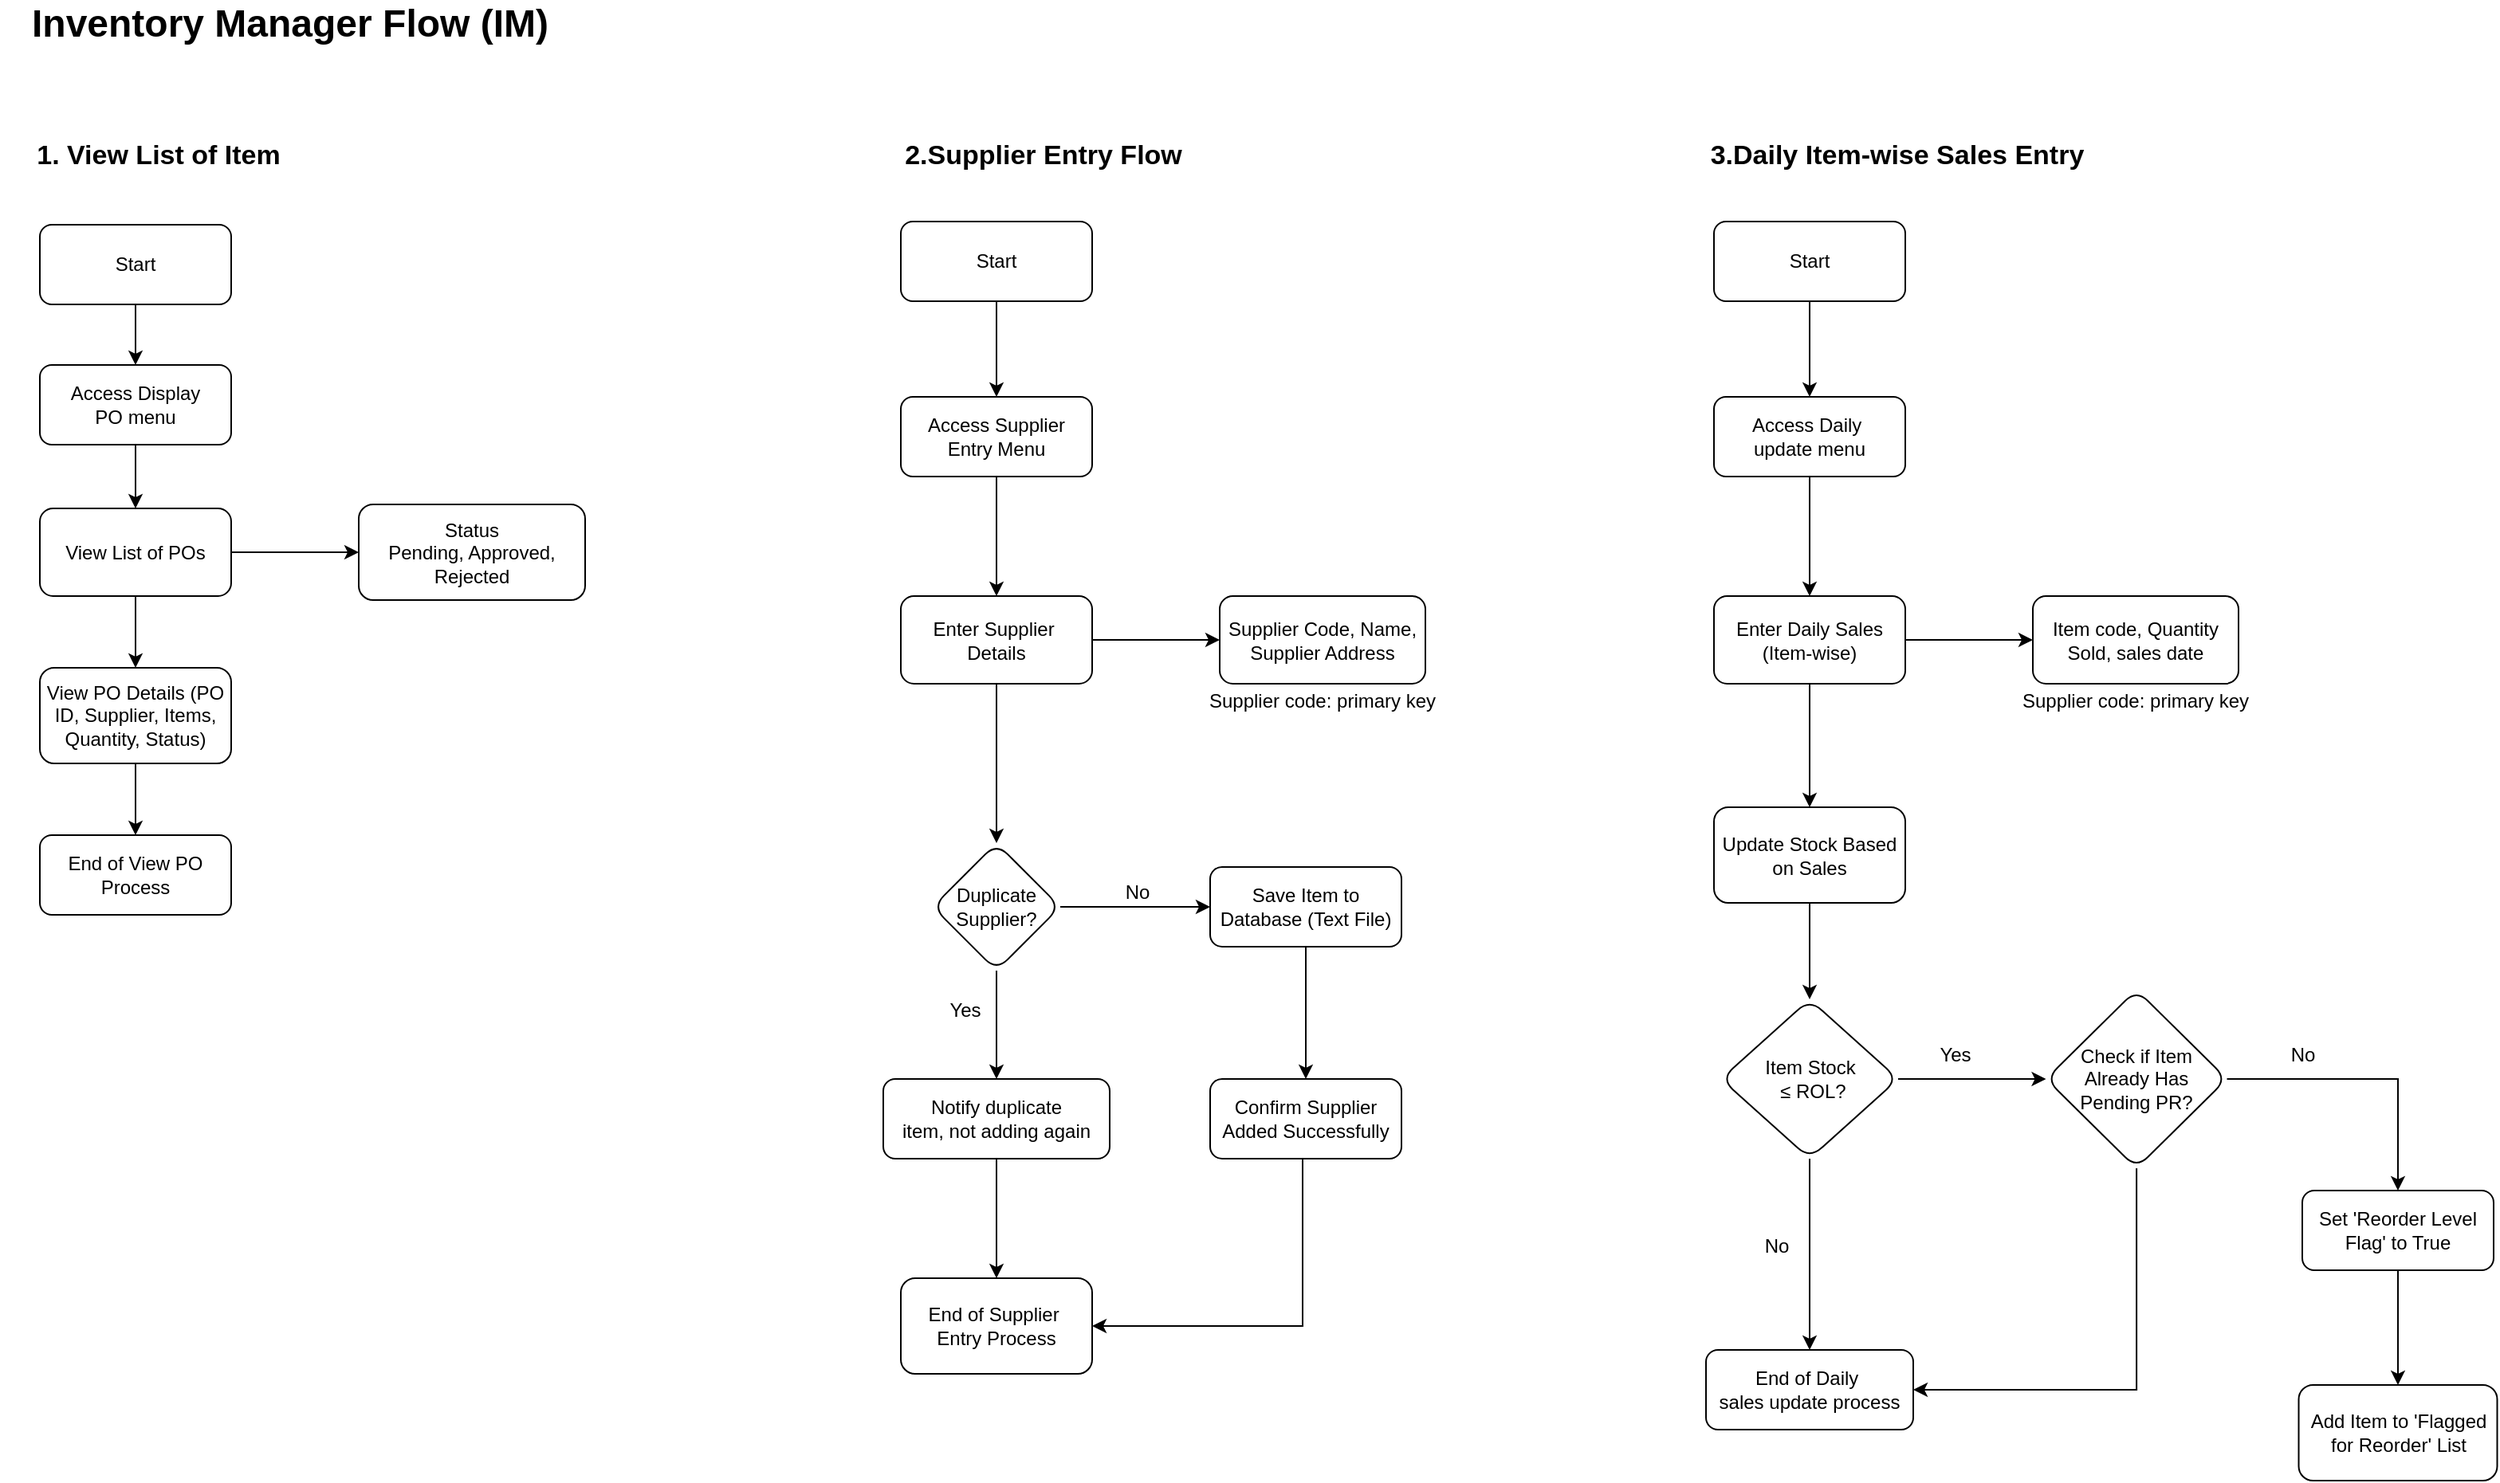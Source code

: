 <mxfile version="26.2.12">
  <diagram id="C5RBs43oDa-KdzZeNtuy" name="Page-1">
    <mxGraphModel dx="1392" dy="749" grid="1" gridSize="10" guides="1" tooltips="1" connect="1" arrows="1" fold="1" page="1" pageScale="1" pageWidth="827" pageHeight="1169" math="0" shadow="0">
      <root>
        <mxCell id="WIyWlLk6GJQsqaUBKTNV-0" />
        <mxCell id="WIyWlLk6GJQsqaUBKTNV-1" parent="WIyWlLk6GJQsqaUBKTNV-0" />
        <mxCell id="-MKiW82hEy8pqDACP7KJ-0" value="Inventory Manager Flow (IM)" style="text;html=1;align=center;verticalAlign=middle;whiteSpace=wrap;rounded=0;fontSize=24;fontStyle=1" vertex="1" parent="WIyWlLk6GJQsqaUBKTNV-1">
          <mxGeometry x="36" y="51" width="364" height="30" as="geometry" />
        </mxCell>
        <mxCell id="-MKiW82hEy8pqDACP7KJ-1" value="1. View List of Item" style="text;html=1;align=center;verticalAlign=middle;whiteSpace=wrap;rounded=0;fontSize=17;fontStyle=1" vertex="1" parent="WIyWlLk6GJQsqaUBKTNV-1">
          <mxGeometry x="43" y="134" width="185" height="30" as="geometry" />
        </mxCell>
        <mxCell id="-MKiW82hEy8pqDACP7KJ-24" value="2.Supplier Entry Flow" style="text;html=1;align=center;verticalAlign=middle;whiteSpace=wrap;rounded=0;fontSize=17;fontStyle=1" vertex="1" parent="WIyWlLk6GJQsqaUBKTNV-1">
          <mxGeometry x="598" y="134" width="185" height="30" as="geometry" />
        </mxCell>
        <mxCell id="-MKiW82hEy8pqDACP7KJ-25" value="" style="edgeStyle=orthogonalEdgeStyle;rounded=0;orthogonalLoop=1;jettySize=auto;html=1;" edge="1" parent="WIyWlLk6GJQsqaUBKTNV-1" source="-MKiW82hEy8pqDACP7KJ-26" target="-MKiW82hEy8pqDACP7KJ-28">
          <mxGeometry relative="1" as="geometry" />
        </mxCell>
        <mxCell id="-MKiW82hEy8pqDACP7KJ-26" value="Start" style="rounded=1;whiteSpace=wrap;html=1;" vertex="1" parent="WIyWlLk6GJQsqaUBKTNV-1">
          <mxGeometry x="601" y="190" width="120" height="50" as="geometry" />
        </mxCell>
        <mxCell id="-MKiW82hEy8pqDACP7KJ-27" value="" style="edgeStyle=orthogonalEdgeStyle;rounded=0;orthogonalLoop=1;jettySize=auto;html=1;" edge="1" parent="WIyWlLk6GJQsqaUBKTNV-1" source="-MKiW82hEy8pqDACP7KJ-28" target="-MKiW82hEy8pqDACP7KJ-31">
          <mxGeometry relative="1" as="geometry" />
        </mxCell>
        <mxCell id="-MKiW82hEy8pqDACP7KJ-28" value="Access Supplier&lt;div&gt;Entry Menu&lt;/div&gt;" style="whiteSpace=wrap;html=1;rounded=1;" vertex="1" parent="WIyWlLk6GJQsqaUBKTNV-1">
          <mxGeometry x="601" y="300" width="120" height="50" as="geometry" />
        </mxCell>
        <mxCell id="-MKiW82hEy8pqDACP7KJ-29" value="" style="edgeStyle=orthogonalEdgeStyle;rounded=0;orthogonalLoop=1;jettySize=auto;html=1;" edge="1" parent="WIyWlLk6GJQsqaUBKTNV-1" source="-MKiW82hEy8pqDACP7KJ-31" target="-MKiW82hEy8pqDACP7KJ-32">
          <mxGeometry relative="1" as="geometry" />
        </mxCell>
        <mxCell id="-MKiW82hEy8pqDACP7KJ-30" value="" style="edgeStyle=orthogonalEdgeStyle;rounded=0;orthogonalLoop=1;jettySize=auto;html=1;" edge="1" parent="WIyWlLk6GJQsqaUBKTNV-1" source="-MKiW82hEy8pqDACP7KJ-31" target="-MKiW82hEy8pqDACP7KJ-36">
          <mxGeometry relative="1" as="geometry" />
        </mxCell>
        <mxCell id="-MKiW82hEy8pqDACP7KJ-31" value="Enter Supplier&amp;nbsp;&lt;div&gt;Details&lt;/div&gt;" style="whiteSpace=wrap;html=1;rounded=1;" vertex="1" parent="WIyWlLk6GJQsqaUBKTNV-1">
          <mxGeometry x="601" y="425" width="120" height="55" as="geometry" />
        </mxCell>
        <mxCell id="-MKiW82hEy8pqDACP7KJ-32" value="Supplier Code, Name, Supplier Address" style="whiteSpace=wrap;html=1;rounded=1;" vertex="1" parent="WIyWlLk6GJQsqaUBKTNV-1">
          <mxGeometry x="801" y="425" width="129" height="55" as="geometry" />
        </mxCell>
        <mxCell id="-MKiW82hEy8pqDACP7KJ-33" value="Supplier code: primary key" style="text;html=1;align=center;verticalAlign=middle;resizable=0;points=[];autosize=1;strokeColor=none;fillColor=none;" vertex="1" parent="WIyWlLk6GJQsqaUBKTNV-1">
          <mxGeometry x="780" y="476" width="170" height="30" as="geometry" />
        </mxCell>
        <mxCell id="-MKiW82hEy8pqDACP7KJ-34" value="" style="edgeStyle=orthogonalEdgeStyle;rounded=0;orthogonalLoop=1;jettySize=auto;html=1;" edge="1" parent="WIyWlLk6GJQsqaUBKTNV-1" source="-MKiW82hEy8pqDACP7KJ-36" target="-MKiW82hEy8pqDACP7KJ-38">
          <mxGeometry relative="1" as="geometry" />
        </mxCell>
        <mxCell id="-MKiW82hEy8pqDACP7KJ-35" value="" style="edgeStyle=orthogonalEdgeStyle;rounded=0;orthogonalLoop=1;jettySize=auto;html=1;" edge="1" parent="WIyWlLk6GJQsqaUBKTNV-1" source="-MKiW82hEy8pqDACP7KJ-36" target="-MKiW82hEy8pqDACP7KJ-44">
          <mxGeometry relative="1" as="geometry" />
        </mxCell>
        <mxCell id="-MKiW82hEy8pqDACP7KJ-36" value="Duplicate&lt;div&gt;Supplier?&lt;/div&gt;" style="rhombus;whiteSpace=wrap;html=1;rounded=1;" vertex="1" parent="WIyWlLk6GJQsqaUBKTNV-1">
          <mxGeometry x="621" y="580" width="80" height="80" as="geometry" />
        </mxCell>
        <mxCell id="-MKiW82hEy8pqDACP7KJ-37" value="" style="edgeStyle=orthogonalEdgeStyle;rounded=0;orthogonalLoop=1;jettySize=auto;html=1;" edge="1" parent="WIyWlLk6GJQsqaUBKTNV-1" source="-MKiW82hEy8pqDACP7KJ-38" target="-MKiW82hEy8pqDACP7KJ-40">
          <mxGeometry relative="1" as="geometry" />
        </mxCell>
        <mxCell id="-MKiW82hEy8pqDACP7KJ-38" value="Save Item to Database (Text File)" style="whiteSpace=wrap;html=1;rounded=1;" vertex="1" parent="WIyWlLk6GJQsqaUBKTNV-1">
          <mxGeometry x="795" y="595" width="120" height="50" as="geometry" />
        </mxCell>
        <mxCell id="-MKiW82hEy8pqDACP7KJ-39" style="edgeStyle=orthogonalEdgeStyle;rounded=0;orthogonalLoop=1;jettySize=auto;html=1;entryX=1;entryY=0.5;entryDx=0;entryDy=0;" edge="1" parent="WIyWlLk6GJQsqaUBKTNV-1" source="-MKiW82hEy8pqDACP7KJ-40" target="-MKiW82hEy8pqDACP7KJ-45">
          <mxGeometry relative="1" as="geometry">
            <Array as="points">
              <mxPoint x="853" y="883" />
            </Array>
          </mxGeometry>
        </mxCell>
        <mxCell id="-MKiW82hEy8pqDACP7KJ-40" value="Confirm Supplier Added Successfully" style="whiteSpace=wrap;html=1;rounded=1;" vertex="1" parent="WIyWlLk6GJQsqaUBKTNV-1">
          <mxGeometry x="795" y="728" width="120" height="50" as="geometry" />
        </mxCell>
        <mxCell id="-MKiW82hEy8pqDACP7KJ-41" value="No" style="text;html=1;align=center;verticalAlign=middle;resizable=0;points=[];autosize=1;strokeColor=none;fillColor=none;" vertex="1" parent="WIyWlLk6GJQsqaUBKTNV-1">
          <mxGeometry x="729" y="596" width="40" height="30" as="geometry" />
        </mxCell>
        <mxCell id="-MKiW82hEy8pqDACP7KJ-42" value="Yes" style="text;html=1;align=center;verticalAlign=middle;resizable=0;points=[];autosize=1;strokeColor=none;fillColor=none;" vertex="1" parent="WIyWlLk6GJQsqaUBKTNV-1">
          <mxGeometry x="621" y="670" width="40" height="30" as="geometry" />
        </mxCell>
        <mxCell id="-MKiW82hEy8pqDACP7KJ-43" value="" style="edgeStyle=orthogonalEdgeStyle;rounded=0;orthogonalLoop=1;jettySize=auto;html=1;" edge="1" parent="WIyWlLk6GJQsqaUBKTNV-1" source="-MKiW82hEy8pqDACP7KJ-44" target="-MKiW82hEy8pqDACP7KJ-45">
          <mxGeometry relative="1" as="geometry" />
        </mxCell>
        <mxCell id="-MKiW82hEy8pqDACP7KJ-44" value="Notify duplicate&lt;div&gt;item, not adding again&lt;/div&gt;" style="whiteSpace=wrap;html=1;rounded=1;" vertex="1" parent="WIyWlLk6GJQsqaUBKTNV-1">
          <mxGeometry x="590" y="728" width="142" height="50" as="geometry" />
        </mxCell>
        <mxCell id="-MKiW82hEy8pqDACP7KJ-45" value="End of Supplier&amp;nbsp;&lt;div&gt;Entry Process&lt;/div&gt;" style="whiteSpace=wrap;html=1;rounded=1;" vertex="1" parent="WIyWlLk6GJQsqaUBKTNV-1">
          <mxGeometry x="601" y="853" width="120" height="60" as="geometry" />
        </mxCell>
        <mxCell id="-MKiW82hEy8pqDACP7KJ-46" value="3.Daily Item-wise Sales Entry" style="text;html=1;align=center;verticalAlign=middle;whiteSpace=wrap;rounded=0;fontSize=17;fontStyle=1" vertex="1" parent="WIyWlLk6GJQsqaUBKTNV-1">
          <mxGeometry x="1095" y="134" width="262" height="30" as="geometry" />
        </mxCell>
        <mxCell id="-MKiW82hEy8pqDACP7KJ-47" value="" style="edgeStyle=orthogonalEdgeStyle;rounded=0;orthogonalLoop=1;jettySize=auto;html=1;" edge="1" parent="WIyWlLk6GJQsqaUBKTNV-1" source="-MKiW82hEy8pqDACP7KJ-48" target="-MKiW82hEy8pqDACP7KJ-50">
          <mxGeometry relative="1" as="geometry" />
        </mxCell>
        <mxCell id="-MKiW82hEy8pqDACP7KJ-48" value="Start" style="rounded=1;whiteSpace=wrap;html=1;" vertex="1" parent="WIyWlLk6GJQsqaUBKTNV-1">
          <mxGeometry x="1111" y="190" width="120" height="50" as="geometry" />
        </mxCell>
        <mxCell id="-MKiW82hEy8pqDACP7KJ-49" value="" style="edgeStyle=orthogonalEdgeStyle;rounded=0;orthogonalLoop=1;jettySize=auto;html=1;" edge="1" parent="WIyWlLk6GJQsqaUBKTNV-1" source="-MKiW82hEy8pqDACP7KJ-50" target="-MKiW82hEy8pqDACP7KJ-53">
          <mxGeometry relative="1" as="geometry" />
        </mxCell>
        <mxCell id="-MKiW82hEy8pqDACP7KJ-50" value="Access Daily&amp;nbsp;&lt;div&gt;update m&lt;span style=&quot;background-color: transparent;&quot;&gt;enu&lt;/span&gt;&lt;/div&gt;" style="whiteSpace=wrap;html=1;rounded=1;" vertex="1" parent="WIyWlLk6GJQsqaUBKTNV-1">
          <mxGeometry x="1111" y="300" width="120" height="50" as="geometry" />
        </mxCell>
        <mxCell id="-MKiW82hEy8pqDACP7KJ-51" value="" style="edgeStyle=orthogonalEdgeStyle;rounded=0;orthogonalLoop=1;jettySize=auto;html=1;" edge="1" parent="WIyWlLk6GJQsqaUBKTNV-1" source="-MKiW82hEy8pqDACP7KJ-53" target="-MKiW82hEy8pqDACP7KJ-54">
          <mxGeometry relative="1" as="geometry" />
        </mxCell>
        <mxCell id="-MKiW82hEy8pqDACP7KJ-52" value="" style="edgeStyle=orthogonalEdgeStyle;rounded=0;orthogonalLoop=1;jettySize=auto;html=1;" edge="1" parent="WIyWlLk6GJQsqaUBKTNV-1" source="-MKiW82hEy8pqDACP7KJ-53" target="-MKiW82hEy8pqDACP7KJ-67">
          <mxGeometry relative="1" as="geometry" />
        </mxCell>
        <mxCell id="-MKiW82hEy8pqDACP7KJ-53" value="Enter Daily Sales (Item-wise)" style="whiteSpace=wrap;html=1;rounded=1;" vertex="1" parent="WIyWlLk6GJQsqaUBKTNV-1">
          <mxGeometry x="1111" y="425" width="120" height="55" as="geometry" />
        </mxCell>
        <mxCell id="-MKiW82hEy8pqDACP7KJ-54" value="Item code, Quantity Sold, sales date" style="whiteSpace=wrap;html=1;rounded=1;" vertex="1" parent="WIyWlLk6GJQsqaUBKTNV-1">
          <mxGeometry x="1311" y="425" width="129" height="55" as="geometry" />
        </mxCell>
        <mxCell id="-MKiW82hEy8pqDACP7KJ-55" value="Supplier code: primary key" style="text;html=1;align=center;verticalAlign=middle;resizable=0;points=[];autosize=1;strokeColor=none;fillColor=none;" vertex="1" parent="WIyWlLk6GJQsqaUBKTNV-1">
          <mxGeometry x="1290" y="476" width="170" height="30" as="geometry" />
        </mxCell>
        <mxCell id="-MKiW82hEy8pqDACP7KJ-56" value="" style="edgeStyle=orthogonalEdgeStyle;rounded=0;orthogonalLoop=1;jettySize=auto;html=1;" edge="1" parent="WIyWlLk6GJQsqaUBKTNV-1" source="-MKiW82hEy8pqDACP7KJ-58" target="-MKiW82hEy8pqDACP7KJ-63">
          <mxGeometry relative="1" as="geometry" />
        </mxCell>
        <mxCell id="-MKiW82hEy8pqDACP7KJ-57" value="" style="edgeStyle=orthogonalEdgeStyle;rounded=0;orthogonalLoop=1;jettySize=auto;html=1;" edge="1" parent="WIyWlLk6GJQsqaUBKTNV-1" source="-MKiW82hEy8pqDACP7KJ-58" target="-MKiW82hEy8pqDACP7KJ-70">
          <mxGeometry relative="1" as="geometry" />
        </mxCell>
        <mxCell id="-MKiW82hEy8pqDACP7KJ-58" value="Item Stock&lt;div&gt;&amp;nbsp;≤ ROL?&lt;/div&gt;" style="rhombus;whiteSpace=wrap;html=1;rounded=1;" vertex="1" parent="WIyWlLk6GJQsqaUBKTNV-1">
          <mxGeometry x="1115.5" y="678" width="111" height="100" as="geometry" />
        </mxCell>
        <mxCell id="-MKiW82hEy8pqDACP7KJ-59" style="edgeStyle=orthogonalEdgeStyle;rounded=0;orthogonalLoop=1;jettySize=auto;html=1;entryX=0.5;entryY=0;entryDx=0;entryDy=0;" edge="1" parent="WIyWlLk6GJQsqaUBKTNV-1" source="-MKiW82hEy8pqDACP7KJ-60" target="-MKiW82hEy8pqDACP7KJ-64">
          <mxGeometry relative="1" as="geometry" />
        </mxCell>
        <mxCell id="-MKiW82hEy8pqDACP7KJ-60" value="Set &#39;Reorder Level Flag&#39;&amp;nbsp;&lt;span style=&quot;background-color: transparent;&quot;&gt;to True&lt;/span&gt;" style="whiteSpace=wrap;html=1;rounded=1;" vertex="1" parent="WIyWlLk6GJQsqaUBKTNV-1">
          <mxGeometry x="1480" y="798" width="120" height="50" as="geometry" />
        </mxCell>
        <mxCell id="-MKiW82hEy8pqDACP7KJ-61" value="Yes" style="text;html=1;align=center;verticalAlign=middle;resizable=0;points=[];autosize=1;strokeColor=none;fillColor=none;" vertex="1" parent="WIyWlLk6GJQsqaUBKTNV-1">
          <mxGeometry x="1242" y="698" width="40" height="30" as="geometry" />
        </mxCell>
        <mxCell id="-MKiW82hEy8pqDACP7KJ-62" value="No" style="text;html=1;align=center;verticalAlign=middle;resizable=0;points=[];autosize=1;strokeColor=none;fillColor=none;" vertex="1" parent="WIyWlLk6GJQsqaUBKTNV-1">
          <mxGeometry x="1130" y="818" width="40" height="30" as="geometry" />
        </mxCell>
        <mxCell id="-MKiW82hEy8pqDACP7KJ-63" value="End of&amp;nbsp;&lt;span style=&quot;background-color: transparent;&quot;&gt;Daily&amp;nbsp;&lt;/span&gt;&lt;div&gt;&lt;span style=&quot;background-color: transparent;&quot;&gt;sales update process&lt;/span&gt;&lt;/div&gt;" style="whiteSpace=wrap;html=1;rounded=1;" vertex="1" parent="WIyWlLk6GJQsqaUBKTNV-1">
          <mxGeometry x="1106" y="898" width="130" height="50" as="geometry" />
        </mxCell>
        <mxCell id="-MKiW82hEy8pqDACP7KJ-64" value="Add Item to &#39;Flagged for Reorder&#39; List" style="whiteSpace=wrap;html=1;rounded=1;" vertex="1" parent="WIyWlLk6GJQsqaUBKTNV-1">
          <mxGeometry x="1477.75" y="920" width="124.5" height="60" as="geometry" />
        </mxCell>
        <mxCell id="-MKiW82hEy8pqDACP7KJ-66" style="edgeStyle=orthogonalEdgeStyle;rounded=0;orthogonalLoop=1;jettySize=auto;html=1;entryX=0.5;entryY=0;entryDx=0;entryDy=0;" edge="1" parent="WIyWlLk6GJQsqaUBKTNV-1" source="-MKiW82hEy8pqDACP7KJ-67" target="-MKiW82hEy8pqDACP7KJ-58">
          <mxGeometry relative="1" as="geometry" />
        </mxCell>
        <mxCell id="-MKiW82hEy8pqDACP7KJ-67" value="Update Stock Based on Sales" style="whiteSpace=wrap;html=1;rounded=1;" vertex="1" parent="WIyWlLk6GJQsqaUBKTNV-1">
          <mxGeometry x="1111" y="557.5" width="120" height="60" as="geometry" />
        </mxCell>
        <mxCell id="-MKiW82hEy8pqDACP7KJ-68" value="" style="edgeStyle=orthogonalEdgeStyle;rounded=0;orthogonalLoop=1;jettySize=auto;html=1;entryX=0.5;entryY=0;entryDx=0;entryDy=0;" edge="1" parent="WIyWlLk6GJQsqaUBKTNV-1" source="-MKiW82hEy8pqDACP7KJ-70" target="-MKiW82hEy8pqDACP7KJ-60">
          <mxGeometry relative="1" as="geometry">
            <mxPoint x="1376.03" y="870" as="targetPoint" />
          </mxGeometry>
        </mxCell>
        <mxCell id="-MKiW82hEy8pqDACP7KJ-69" style="edgeStyle=orthogonalEdgeStyle;rounded=0;orthogonalLoop=1;jettySize=auto;html=1;entryX=1;entryY=0.5;entryDx=0;entryDy=0;" edge="1" parent="WIyWlLk6GJQsqaUBKTNV-1" source="-MKiW82hEy8pqDACP7KJ-70" target="-MKiW82hEy8pqDACP7KJ-63">
          <mxGeometry relative="1" as="geometry">
            <Array as="points">
              <mxPoint x="1376" y="923" />
            </Array>
          </mxGeometry>
        </mxCell>
        <mxCell id="-MKiW82hEy8pqDACP7KJ-70" value="Check if Item Already Has Pending PR?" style="rhombus;whiteSpace=wrap;html=1;rounded=1;" vertex="1" parent="WIyWlLk6GJQsqaUBKTNV-1">
          <mxGeometry x="1319.25" y="672" width="113.5" height="112" as="geometry" />
        </mxCell>
        <mxCell id="-MKiW82hEy8pqDACP7KJ-71" value="No" style="text;html=1;align=center;verticalAlign=middle;resizable=0;points=[];autosize=1;strokeColor=none;fillColor=none;" vertex="1" parent="WIyWlLk6GJQsqaUBKTNV-1">
          <mxGeometry x="1460" y="698" width="40" height="30" as="geometry" />
        </mxCell>
        <mxCell id="-MKiW82hEy8pqDACP7KJ-72" value="" style="edgeStyle=orthogonalEdgeStyle;rounded=0;orthogonalLoop=1;jettySize=auto;html=1;" edge="1" parent="WIyWlLk6GJQsqaUBKTNV-1" source="-MKiW82hEy8pqDACP7KJ-73" target="-MKiW82hEy8pqDACP7KJ-75">
          <mxGeometry relative="1" as="geometry" />
        </mxCell>
        <mxCell id="-MKiW82hEy8pqDACP7KJ-73" value="Start" style="rounded=1;whiteSpace=wrap;html=1;" vertex="1" parent="WIyWlLk6GJQsqaUBKTNV-1">
          <mxGeometry x="61" y="192" width="120" height="50" as="geometry" />
        </mxCell>
        <mxCell id="-MKiW82hEy8pqDACP7KJ-74" value="" style="edgeStyle=orthogonalEdgeStyle;rounded=0;orthogonalLoop=1;jettySize=auto;html=1;" edge="1" parent="WIyWlLk6GJQsqaUBKTNV-1" source="-MKiW82hEy8pqDACP7KJ-75" target="-MKiW82hEy8pqDACP7KJ-78">
          <mxGeometry relative="1" as="geometry" />
        </mxCell>
        <mxCell id="-MKiW82hEy8pqDACP7KJ-75" value="Access Display PO&lt;span style=&quot;background-color: transparent;&quot;&gt;&amp;nbsp;m&lt;/span&gt;&lt;span style=&quot;background-color: transparent;&quot;&gt;enu&lt;/span&gt;" style="whiteSpace=wrap;html=1;rounded=1;" vertex="1" parent="WIyWlLk6GJQsqaUBKTNV-1">
          <mxGeometry x="61" y="280" width="120" height="50" as="geometry" />
        </mxCell>
        <mxCell id="-MKiW82hEy8pqDACP7KJ-76" value="" style="edgeStyle=orthogonalEdgeStyle;rounded=0;orthogonalLoop=1;jettySize=auto;html=1;" edge="1" parent="WIyWlLk6GJQsqaUBKTNV-1" source="-MKiW82hEy8pqDACP7KJ-78" target="-MKiW82hEy8pqDACP7KJ-80">
          <mxGeometry relative="1" as="geometry" />
        </mxCell>
        <mxCell id="-MKiW82hEy8pqDACP7KJ-77" value="" style="edgeStyle=orthogonalEdgeStyle;rounded=0;orthogonalLoop=1;jettySize=auto;html=1;" edge="1" parent="WIyWlLk6GJQsqaUBKTNV-1" source="-MKiW82hEy8pqDACP7KJ-78" target="-MKiW82hEy8pqDACP7KJ-82">
          <mxGeometry relative="1" as="geometry" />
        </mxCell>
        <mxCell id="-MKiW82hEy8pqDACP7KJ-78" value="View List of POs" style="whiteSpace=wrap;html=1;rounded=1;" vertex="1" parent="WIyWlLk6GJQsqaUBKTNV-1">
          <mxGeometry x="61" y="370" width="120" height="55" as="geometry" />
        </mxCell>
        <mxCell id="-MKiW82hEy8pqDACP7KJ-79" value="" style="edgeStyle=orthogonalEdgeStyle;rounded=0;orthogonalLoop=1;jettySize=auto;html=1;" edge="1" parent="WIyWlLk6GJQsqaUBKTNV-1" source="-MKiW82hEy8pqDACP7KJ-80" target="-MKiW82hEy8pqDACP7KJ-81">
          <mxGeometry relative="1" as="geometry" />
        </mxCell>
        <mxCell id="-MKiW82hEy8pqDACP7KJ-80" value="View PO Details (PO ID, Supplier, Items, Quantity, Status)" style="whiteSpace=wrap;html=1;rounded=1;" vertex="1" parent="WIyWlLk6GJQsqaUBKTNV-1">
          <mxGeometry x="61" y="470" width="120" height="60" as="geometry" />
        </mxCell>
        <mxCell id="-MKiW82hEy8pqDACP7KJ-81" value="End of View PO Process" style="whiteSpace=wrap;html=1;rounded=1;" vertex="1" parent="WIyWlLk6GJQsqaUBKTNV-1">
          <mxGeometry x="61" y="575" width="120" height="50" as="geometry" />
        </mxCell>
        <mxCell id="-MKiW82hEy8pqDACP7KJ-82" value="Status&lt;div&gt;Pending, Approved, Rejected&lt;br&gt;&lt;/div&gt;" style="whiteSpace=wrap;html=1;rounded=1;" vertex="1" parent="WIyWlLk6GJQsqaUBKTNV-1">
          <mxGeometry x="261" y="367.5" width="142" height="60" as="geometry" />
        </mxCell>
      </root>
    </mxGraphModel>
  </diagram>
</mxfile>
